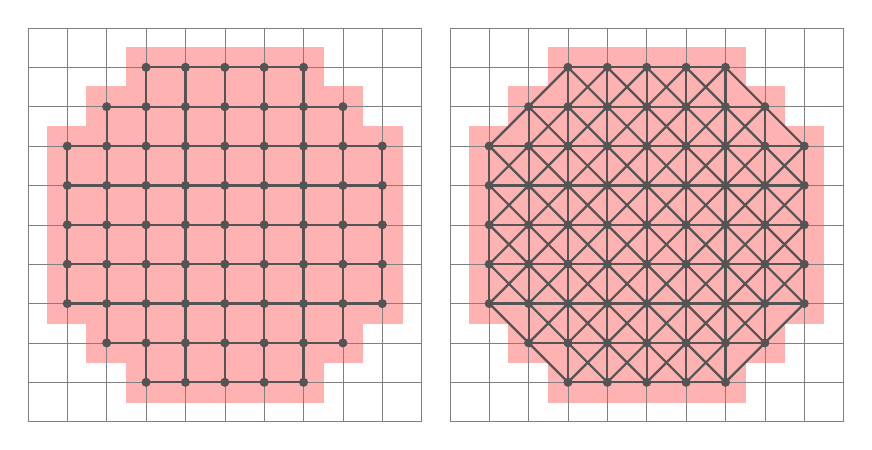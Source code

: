 %
% Sometimes, Tikz is not the best choice ....
%
%
%
\begin{tikzpicture}[x=0.5cm,y=0.5cm]
  \definecolor{kGrey}{rgb}{0.33,0.33,0.33}

  % Cells
  \foreach \x/\y in {
                                  3/1,4/1,5/1,6/1,7/1,
                              2/2,3/2,4/2,5/2,6/2,7/2,8/2,
                          1/3,2/3,3/3,4/3,5/3,6/3,7/3,8/3,9/3,
                          1/4,2/4,3/4,4/4,5/4,6/4,7/4,8/4,9/4,
                          1/5,2/5,3/5,4/5,5/5,6/5,7/5,8/5,9/5,
                          1/6,2/6,3/6,4/6,5/6,6/6,7/6,8/6,9/6,
                          1/7,2/7,3/7,4/7,5/7,6/7,7/7,8/7,9/7,
                              2/8,3/8,4/8,5/8,6/8,7/8,8/8,
                                  3/9,4/9,5/9,6/9,7/9
                    }
  {
    \draw[color=red!30!white,fill] (\x-0.5,\y-0.5) rectangle (\x+0.5,\y+0.5);
  }

  % grids
  \draw[help lines,step=0.5cm] (0,0) grid (10,10);

  % points - connexity
  \foreach \x/\y in {
                                  3/2,4/2,5/2,6/2,7/2,
                              2/3,3/3,4/3,5/3,6/3,7/3,8/3,
                              2/4,3/4,4/4,5/4,6/4,7/4,8/4,
                              2/5,3/5,4/5,5/5,6/5,7/5,8/5,
                              2/6,3/6,4/6,5/6,6/6,7/6,8/6,
                              2/7,3/7,4/7,5/7,6/7,7/7,8/7,
                                  3/8,4/8,5/8,6/8,7/8
                    }
  {

    \draw[color=kGrey,fill] (\x,\y) circle (0.5mm);
    \draw[color=kGrey,thick] (\x-1,\y) -- (\x+1,\y);
    \draw[color=kGrey,thick] (\x,\y-1) -- (\x,\y+1);
  }

  % border points - connexity
  %% horizontal
  \foreach \x/\y in {
                                      4/1,5/1,6/1,
                                      4/9,5/9,6/9
                    }
  {

    \draw[color=kGrey,fill] (\x,\y) circle (0.5mm);
    \draw[color=kGrey,thick] (\x-1,\y) -- (\x+1,\y);
  }

  %% vertical
  \foreach \x/\y in {
                              1/4,9/4,
                              1/5,9/5,
                              1/6,9/6
                    }
  {

    \draw[color=kGrey,fill] (\x,\y) circle (0.5mm);
    \draw[color=kGrey,thick] (\x,\y-1) -- (\x,\y+1);
  }

  %% Special points
  \draw[color=kGrey,fill] (7,1) circle (0.5mm);
  \draw[color=kGrey,fill] (8,2) circle (0.5mm);
  \draw[color=kGrey,fill] (9,3) circle (0.5mm);
  %\draw[color=kGrey,thick] (7,1) -- (9,3);

  \draw[color=kGrey,fill] (7,9) circle (0.5mm);
  \draw[color=kGrey,fill] (8,8) circle (0.5mm);
  \draw[color=kGrey,fill] (9,7) circle (0.5mm);
  %\draw[color=kGrey,thick] (7,9) -- (9,7);

  \draw[color=kGrey,fill] (1,3) circle (0.5mm);
  \draw[color=kGrey,fill] (2,2) circle (0.5mm);
  \draw[color=kGrey,fill] (3,1) circle (0.5mm);
  %\draw[color=kGrey,thick] (1,3) -- (3,1);

  \draw[color=kGrey,fill] (1,7) circle (0.5mm);
  \draw[color=kGrey,fill] (2,8) circle (0.5mm);
  \draw[color=kGrey,fill] (3,9) circle (0.5mm);
  %\draw[color=kGrey,thick] (1,7) -- (3,9);
\end{tikzpicture}\quad
\begin{tikzpicture}[x=0.5cm,y=0.5cm]
  \definecolor{kGrey}{rgb}{0.33,0.33,0.33}

  % Cells
  \foreach \x/\y in {
                                  3/1,4/1,5/1,6/1,7/1,
                              2/2,3/2,4/2,5/2,6/2,7/2,8/2,
                          1/3,2/3,3/3,4/3,5/3,6/3,7/3,8/3,9/3,
                          1/4,2/4,3/4,4/4,5/4,6/4,7/4,8/4,9/4,
                          1/5,2/5,3/5,4/5,5/5,6/5,7/5,8/5,9/5,
                          1/6,2/6,3/6,4/6,5/6,6/6,7/6,8/6,9/6,
                          1/7,2/7,3/7,4/7,5/7,6/7,7/7,8/7,9/7,
                              2/8,3/8,4/8,5/8,6/8,7/8,8/8,
                                  3/9,4/9,5/9,6/9,7/9
                    }
  {
    \draw[color=red!30!white,fill] (\x-0.5,\y-0.5) rectangle (\x+0.5,\y+0.5);
  }

  % grids
  \draw[help lines,step=0.5cm] (0,0) grid (10,10);

  % points - connexity
  \foreach \x/\y in {
                                      4/2,5/2,6/2,
                                  3/3,4/3,5/3,6/3,7/3,
                              2/4,3/4,4/4,5/4,6/4,7/4,8/4,
                              2/5,3/5,4/5,5/5,6/5,7/5,8/5,
                              2/6,3/6,4/6,5/6,6/6,7/6,8/6,
                                  3/7,4/7,5/7,6/7,7/7,
                                      4/8,5/8,6/8
                    }
  {

    \draw[color=kGrey,fill] (\x,\y) circle (0.5mm);
    \draw[color=kGrey,thick] (\x-1,\y) -- (\x+1,\y);
    \draw[color=kGrey,thick] (\x,\y-1) -- (\x,\y+1);
    \draw[color=kGrey,thick] (\x-0.5,\y-0.5) -- (\x+0.5,\y+0.5);
    \draw[color=kGrey,thick] (\x-0.5,\y+0.5) -- (\x+0.5,\y-0.5);
  }

  % border points - connexity
  %% horizontal
  \foreach \x/\y in { 4/1,5/1,6/1 }
  {
    \draw[color=kGrey,fill] (\x,\y) circle (0.5mm);
    \draw[color=kGrey,thick] (\x-1,\y) -- (\x+1,\y);
    \draw[color=kGrey,thick] (\x,\y) -- (\x-0.5,\y+0.5);
    \draw[color=kGrey,thick] (\x,\y) -- (\x+0.5,\y+0.5);
  }
  \foreach \x/\y in { 4/9,5/9,6/9 }
  {

    \draw[color=kGrey,fill] (\x,\y) circle (0.5mm);
    \draw[color=kGrey,thick] (\x-1,\y) -- (\x+1,\y);
    \draw[color=kGrey,thick] (\x,\y) -- (\x-0.5,\y-0.5);
    \draw[color=kGrey,thick] (\x,\y) -- (\x+0.5,\y-0.5);
  }

  %% vertical
  \foreach \x/\y in { 1/4,1/5,1/6 }
  {
    \draw[color=kGrey,fill] (\x,\y) circle (0.5mm);
    \draw[color=kGrey,thick] (\x,\y-1) -- (\x,\y+1);
    \draw[color=kGrey,thick] (\x,\y) -- (\x+0.5,\y-0.5);
    \draw[color=kGrey,thick] (\x,\y) -- (\x+0.5,\y+0.5);
  }
  \foreach \x/\y in { 9/4,9/5,9/6 }
  {

    \draw[color=kGrey,fill] (\x,\y) circle (0.5mm);
    \draw[color=kGrey,thick] (\x,\y-1) -- (\x,\y+1);
    \draw[color=kGrey,thick] (\x,\y) -- (\x-0.5,\y-0.5);
    \draw[color=kGrey,thick] (\x,\y) -- (\x-0.5,\y+0.5);
  }

  %% Special points
  \draw[color=kGrey,fill] (7,1) circle (0.5mm);
  \draw[color=kGrey,fill] (8,2) circle (0.5mm);
  \draw[color=kGrey,fill] (9,3) circle (0.5mm);
  \draw[color=kGrey,thick] (7,1) -- (9,3);
  \draw[color=kGrey,thick] (7,1) -- (6.5,1.5);
  \draw[color=kGrey,thick] (8,2) -- (7.5,2.5);
  \draw[color=kGrey,thick] (9,3) -- (8.5,3.5);

  \draw[color=kGrey,fill] (7,9) circle (0.5mm);
  \draw[color=kGrey,fill] (8,8) circle (0.5mm);
  \draw[color=kGrey,fill] (9,7) circle (0.5mm);
  \draw[color=kGrey,thick] (7,9) -- (9,7);
  \draw[color=kGrey,thick] (7,9) -- (6.5,8.5);
  \draw[color=kGrey,thick] (8,8) -- (7.5,7.5);
  \draw[color=kGrey,thick] (9,7) -- (8.5,6.5);

  \draw[color=kGrey,fill] (1,3) circle (0.5mm);
  \draw[color=kGrey,fill] (2,2) circle (0.5mm);
  \draw[color=kGrey,fill] (3,1) circle (0.5mm);
  \draw[color=kGrey,thick] (1,3) -- (3,1);
  \draw[color=kGrey,thick] (1,3) -- (1.5,3.5);
  \draw[color=kGrey,thick] (2,2) -- (2.5,2.5);
  \draw[color=kGrey,thick] (3,1) -- (3.5,1.5);

  \draw[color=kGrey,fill] (1,7) circle (0.5mm);
  \draw[color=kGrey,fill] (2,8) circle (0.5mm);
  \draw[color=kGrey,fill] (3,9) circle (0.5mm);
  \draw[color=kGrey,thick] (1,7) -- (3,9);
  \draw[color=kGrey,thick] (1,7) -- (1.5,6.5);
  \draw[color=kGrey,thick] (2,8) -- (2.5,7.5);
  \draw[color=kGrey,thick] (3,9) -- (3.5,8.5);

  \draw[color=kGrey,fill] (2,3) circle (0.5mm);
  \draw[color=kGrey,fill] (3,2) circle (0.5mm);
  \draw[color=kGrey,thick] (1.5,3.5) -- (3.5,1.5);
  \draw[color=kGrey,thick] (2,3) -- (2.5,3.5);
  \draw[color=kGrey,thick] (3,2) -- (3.5,2.5);
  \draw[color=kGrey,thick] (3,2) -- (2,2);
  \draw[color=kGrey,thick] (3,2) -- (3,1);
  \draw[color=kGrey,thick] (2,3) -- (1,3);
  \draw[color=kGrey,thick] (2,3) -- (2,2);

  \draw[color=kGrey,fill] (2,7) circle (0.5mm);
  \draw[color=kGrey,fill] (3,8) circle (0.5mm);
  \draw[color=kGrey,thick] (2,7) -- (2.5,6.5);
  \draw[color=kGrey,thick] (2,7) -- (2,8);
  \draw[color=kGrey,thick] (2,7) -- (1,7);
  \draw[color=kGrey,thick] (3.5,8.5) -- (1.5,6.5);
  \draw[color=kGrey,thick] (3,8) -- (2,8);
  \draw[color=kGrey,thick] (3,8) -- (3,9);
  \draw[color=kGrey,thick] (3,8) -- (3.5,7.5);

  \draw[color=kGrey,fill] (7,2) circle (0.5mm);
  \draw[color=kGrey,fill] (8,3) circle (0.5mm);
  \draw[color=kGrey,thick] (7,2) -- (6.5,2.5);
  \draw[color=kGrey,thick] (7,2) -- (8,2);
  \draw[color=kGrey,thick] (7,2) -- (7,1);
  \draw[color=kGrey,thick] (8.5,3.5) -- (6.5,1.5);
  \draw[color=kGrey,thick] (8,3) -- (8,2);
  \draw[color=kGrey,thick] (8,3) -- (9,3);
  \draw[color=kGrey,thick] (8,3) -- (7.5,3.5);

  \draw[color=kGrey,fill] (7,8) circle (0.5mm);
  \draw[color=kGrey,fill] (8,7) circle (0.5mm);
  \draw[color=kGrey,thick] (7,8) -- (6.5,7.5);
  \draw[color=kGrey,thick] (7,8) -- (7,9);
  \draw[color=kGrey,thick] (7,8) -- (8,8);
  \draw[color=kGrey,thick] (8.5,6.5) -- (6.5,8.5);
  \draw[color=kGrey,thick] (8,7) -- (8,8);
  \draw[color=kGrey,thick] (8,7) -- (9,7);
  \draw[color=kGrey,thick] (8,7) -- (7.5,6.5);


\end{tikzpicture}

